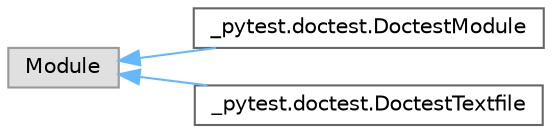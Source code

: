 digraph "Graphical Class Hierarchy"
{
 // LATEX_PDF_SIZE
  bgcolor="transparent";
  edge [fontname=Helvetica,fontsize=10,labelfontname=Helvetica,labelfontsize=10];
  node [fontname=Helvetica,fontsize=10,shape=box,height=0.2,width=0.4];
  rankdir="LR";
  Node0 [id="Node000000",label="Module",height=0.2,width=0.4,color="grey60", fillcolor="#E0E0E0", style="filled",tooltip=" "];
  Node0 -> Node1 [id="edge2067_Node000000_Node000001",dir="back",color="steelblue1",style="solid",tooltip=" "];
  Node1 [id="Node000001",label="_pytest.doctest.DoctestModule",height=0.2,width=0.4,color="grey40", fillcolor="white", style="filled",URL="$class__pytest_1_1doctest_1_1_doctest_module.html",tooltip=" "];
  Node0 -> Node2 [id="edge2068_Node000000_Node000002",dir="back",color="steelblue1",style="solid",tooltip=" "];
  Node2 [id="Node000002",label="_pytest.doctest.DoctestTextfile",height=0.2,width=0.4,color="grey40", fillcolor="white", style="filled",URL="$class__pytest_1_1doctest_1_1_doctest_textfile.html",tooltip=" "];
}
